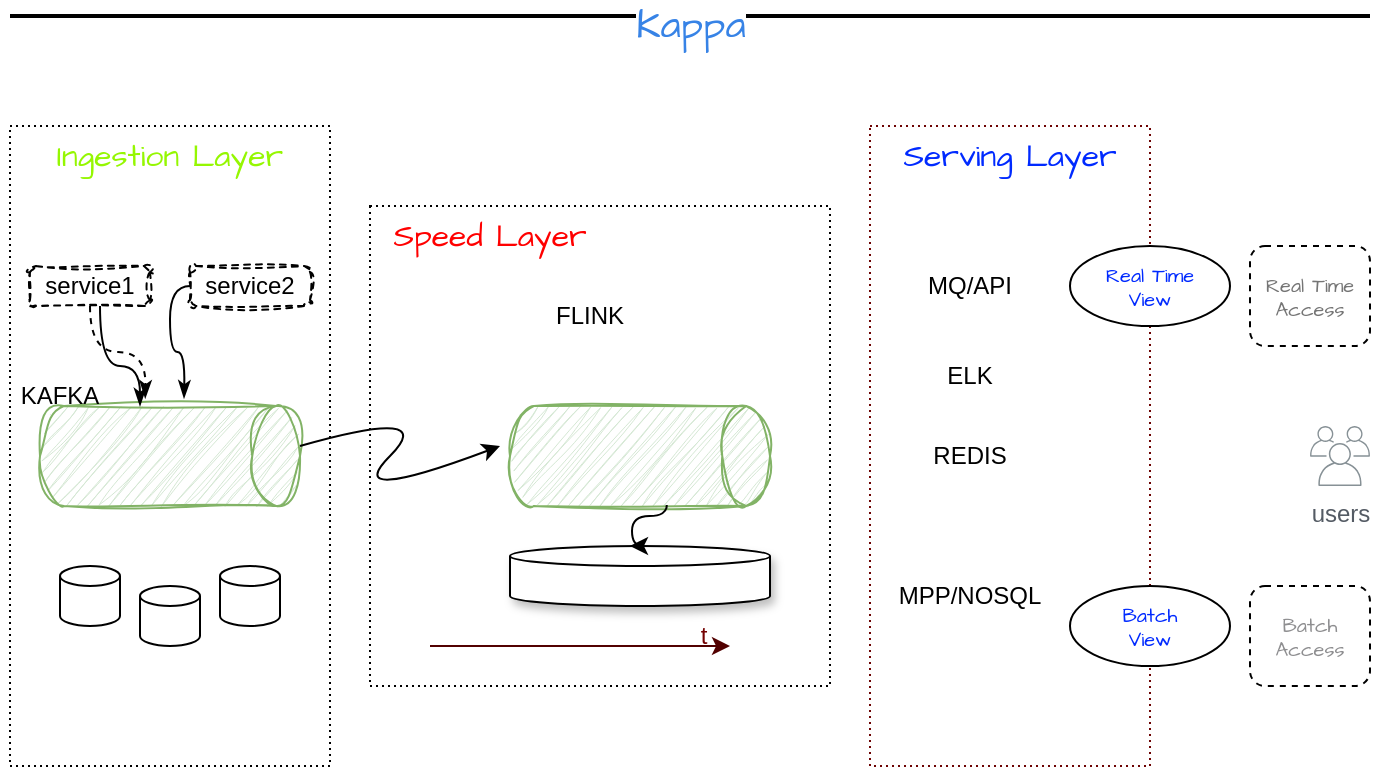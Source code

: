 <mxfile version="21.6.9" type="device" pages="2">
  <diagram name="第 1 页" id="d3vi1sWccdzA6fBNOHMS">
    <mxGraphModel dx="1571" dy="431" grid="1" gridSize="10" guides="1" tooltips="1" connect="1" arrows="1" fold="1" page="1" pageScale="1" pageWidth="827" pageHeight="1169" background="none" math="0" shadow="0">
      <root>
        <mxCell id="0" />
        <mxCell id="1" parent="0" />
        <mxCell id="i326ms37xsc7baXjEQZ6-3" value="&lt;font data-font-src=&quot;https://fonts.googleapis.com/css?family=Architects+Daughter&quot; face=&quot;Architects Daughter&quot;&gt;Kappa&lt;/font&gt;" style="line;strokeWidth=2;html=1;hachureGap=4;fontFamily=Comic Sans MS;fontSize=20;shadow=0;verticalAlign=middle;align=center;fontColor=#3783e6;" parent="1" vertex="1">
          <mxGeometry x="-760" y="100" width="680" height="10" as="geometry" />
        </mxCell>
        <mxCell id="i326ms37xsc7baXjEQZ6-13" value="" style="rounded=0;whiteSpace=wrap;html=1;strokeColor=default;dashed=1;dashPattern=1 2;" parent="1" vertex="1">
          <mxGeometry x="-760" y="160" width="160" height="320" as="geometry" />
        </mxCell>
        <mxCell id="i326ms37xsc7baXjEQZ6-14" value="" style="rounded=0;whiteSpace=wrap;html=1;strokeColor=default;dashed=1;dashPattern=1 2;" parent="1" vertex="1">
          <mxGeometry x="-580" y="200" width="230" height="240" as="geometry" />
        </mxCell>
        <mxCell id="i326ms37xsc7baXjEQZ6-15" value="" style="rounded=0;whiteSpace=wrap;html=1;strokeColor=#6d0303;dashed=1;dashPattern=1 2;" parent="1" vertex="1">
          <mxGeometry x="-330" y="160" width="140" height="320" as="geometry" />
        </mxCell>
        <mxCell id="i326ms37xsc7baXjEQZ6-16" value="Ingestion Layer" style="text;html=1;strokeColor=none;fillColor=none;align=center;verticalAlign=middle;whiteSpace=wrap;rounded=0;fontFamily=Architects Daughter;fontSource=https%3A%2F%2Ffonts.googleapis.com%2Fcss%3Ffamily%3DArchitects%2BDaughter;fontSize=16;fontColor=#95f702;" parent="1" vertex="1">
          <mxGeometry x="-760" y="160" width="160" height="30" as="geometry" />
        </mxCell>
        <mxCell id="i326ms37xsc7baXjEQZ6-17" value="Speed Layer" style="text;html=1;strokeColor=none;fillColor=none;align=center;verticalAlign=middle;whiteSpace=wrap;rounded=0;fontFamily=Architects Daughter;fontSource=https%3A%2F%2Ffonts.googleapis.com%2Fcss%3Ffamily%3DArchitects%2BDaughter;fontSize=16;fontColor=#ff0000;" parent="1" vertex="1">
          <mxGeometry x="-570" y="200" width="100" height="30" as="geometry" />
        </mxCell>
        <mxCell id="i326ms37xsc7baXjEQZ6-18" value="Serving Layer" style="text;html=1;strokeColor=none;fillColor=none;align=center;verticalAlign=middle;whiteSpace=wrap;rounded=0;fontFamily=Architects Daughter;fontSource=https%3A%2F%2Ffonts.googleapis.com%2Fcss%3Ffamily%3DArchitects%2BDaughter;fontSize=16;fontColor=#002aff;" parent="1" vertex="1">
          <mxGeometry x="-320" y="160" width="120" height="30" as="geometry" />
        </mxCell>
        <mxCell id="i326ms37xsc7baXjEQZ6-21" value="service1" style="rounded=1;whiteSpace=wrap;html=1;sketch=1;curveFitting=1;jiggle=2;strokeColor=default;dashed=1;glass=0;" parent="1" vertex="1">
          <mxGeometry x="-750" y="230" width="60" height="20" as="geometry" />
        </mxCell>
        <mxCell id="i326ms37xsc7baXjEQZ6-22" value="service2" style="rounded=1;whiteSpace=wrap;html=1;sketch=1;curveFitting=1;jiggle=2;strokeColor=default;dashed=1;glass=0;" parent="1" vertex="1">
          <mxGeometry x="-670" y="230" width="60" height="20" as="geometry" />
        </mxCell>
        <mxCell id="i326ms37xsc7baXjEQZ6-29" value="" style="endArrow=classicThin;html=1;rounded=0;dashed=1;exitX=0.5;exitY=1;exitDx=0;exitDy=0;entryX=0.376;entryY=0.023;entryDx=0;entryDy=0;entryPerimeter=0;endFill=1;edgeStyle=orthogonalEdgeStyle;curved=1;" parent="1" source="i326ms37xsc7baXjEQZ6-21" edge="1">
          <mxGeometry width="50" height="50" relative="1" as="geometry">
            <mxPoint x="-720" y="310" as="sourcePoint" />
            <mxPoint x="-692.4" y="296.15" as="targetPoint" />
          </mxGeometry>
        </mxCell>
        <mxCell id="i326ms37xsc7baXjEQZ6-30" value="" style="endArrow=classicThin;html=1;rounded=0;endFill=1;edgeStyle=orthogonalEdgeStyle;elbow=vertical;curved=1;" parent="1" source="i326ms37xsc7baXjEQZ6-22" edge="1">
          <mxGeometry width="50" height="50" relative="1" as="geometry">
            <mxPoint x="-710" y="260" as="sourcePoint" />
            <mxPoint x="-673" y="296.15" as="targetPoint" />
          </mxGeometry>
        </mxCell>
        <mxCell id="i326ms37xsc7baXjEQZ6-34" value="" style="strokeWidth=1;html=1;shape=mxgraph.flowchart.database;whiteSpace=wrap;" parent="1" vertex="1">
          <mxGeometry x="-735" y="380" width="30" height="30" as="geometry" />
        </mxCell>
        <mxCell id="i326ms37xsc7baXjEQZ6-43" value="" style="strokeWidth=1;html=1;shape=mxgraph.flowchart.direct_data;whiteSpace=wrap;fillColor=#d5e8d4;strokeColor=#82b366;fillStyle=hatch;sketch=1;curveFitting=1;jiggle=2;" parent="1" vertex="1">
          <mxGeometry x="-745" y="300" width="130" height="50" as="geometry" />
        </mxCell>
        <mxCell id="i326ms37xsc7baXjEQZ6-47" value="" style="strokeWidth=1;html=1;shape=mxgraph.flowchart.direct_data;whiteSpace=wrap;fillColor=#d5e8d4;strokeColor=#82b366;fillStyle=hatch;sketch=1;curveFitting=1;jiggle=2;" parent="1" vertex="1">
          <mxGeometry x="-510" y="300" width="130" height="50" as="geometry" />
        </mxCell>
        <mxCell id="i326ms37xsc7baXjEQZ6-48" value="" style="strokeWidth=1;html=1;shape=mxgraph.flowchart.database;whiteSpace=wrap;" parent="1" vertex="1">
          <mxGeometry x="-695" y="390" width="30" height="30" as="geometry" />
        </mxCell>
        <mxCell id="i326ms37xsc7baXjEQZ6-49" value="" style="strokeWidth=1;html=1;shape=mxgraph.flowchart.database;whiteSpace=wrap;" parent="1" vertex="1">
          <mxGeometry x="-655" y="380" width="30" height="30" as="geometry" />
        </mxCell>
        <mxCell id="i326ms37xsc7baXjEQZ6-66" value="" style="curved=1;endArrow=classic;html=1;rounded=0;" parent="1" edge="1">
          <mxGeometry width="50" height="50" relative="1" as="geometry">
            <mxPoint x="-615" y="320" as="sourcePoint" />
            <mxPoint x="-515" y="320" as="targetPoint" />
            <Array as="points">
              <mxPoint x="-545" y="300" />
              <mxPoint x="-595" y="350" />
            </Array>
          </mxGeometry>
        </mxCell>
        <mxCell id="i326ms37xsc7baXjEQZ6-67" value="" style="strokeWidth=1;html=1;shape=mxgraph.flowchart.database;whiteSpace=wrap;shadow=1;" parent="1" vertex="1">
          <mxGeometry x="-510" y="370" width="130" height="30" as="geometry" />
        </mxCell>
        <mxCell id="i326ms37xsc7baXjEQZ6-72" value="" style="endArrow=classic;html=1;rounded=0;edgeStyle=orthogonalEdgeStyle;curved=1;exitX=0.603;exitY=0.99;exitDx=0;exitDy=0;exitPerimeter=0;" parent="1" source="i326ms37xsc7baXjEQZ6-47" edge="1">
          <mxGeometry width="50" height="50" relative="1" as="geometry">
            <mxPoint x="-480" y="360" as="sourcePoint" />
            <mxPoint x="-450" y="370" as="targetPoint" />
            <Array as="points">
              <mxPoint x="-432" y="355" />
              <mxPoint x="-449" y="355" />
              <mxPoint x="-449" y="370" />
            </Array>
          </mxGeometry>
        </mxCell>
        <mxCell id="i326ms37xsc7baXjEQZ6-74" value="" style="endArrow=classic;html=1;rounded=1;strokeColor=#520000;" parent="1" edge="1">
          <mxGeometry width="50" height="50" relative="1" as="geometry">
            <mxPoint x="-550" y="420" as="sourcePoint" />
            <mxPoint x="-400" y="420" as="targetPoint" />
          </mxGeometry>
        </mxCell>
        <mxCell id="i326ms37xsc7baXjEQZ6-75" value="t" style="text;html=1;strokeColor=none;fillColor=none;align=center;verticalAlign=middle;whiteSpace=wrap;rounded=0;fontColor=#740202;" parent="1" vertex="1">
          <mxGeometry x="-423" y="410" width="20" height="10" as="geometry" />
        </mxCell>
        <mxCell id="i326ms37xsc7baXjEQZ6-76" value="FLINK" style="text;html=1;strokeColor=none;fillColor=none;align=center;verticalAlign=middle;whiteSpace=wrap;rounded=0;" parent="1" vertex="1">
          <mxGeometry x="-500" y="240" width="60" height="30" as="geometry" />
        </mxCell>
        <mxCell id="i326ms37xsc7baXjEQZ6-78" value="KAFKA" style="text;html=1;strokeColor=none;fillColor=none;align=center;verticalAlign=middle;whiteSpace=wrap;rounded=0;" parent="1" vertex="1">
          <mxGeometry x="-765" y="280" width="60" height="30" as="geometry" />
        </mxCell>
        <mxCell id="i326ms37xsc7baXjEQZ6-79" value="MQ/API" style="text;html=1;strokeColor=none;fillColor=none;align=center;verticalAlign=middle;whiteSpace=wrap;rounded=0;" parent="1" vertex="1">
          <mxGeometry x="-310" y="225" width="60" height="30" as="geometry" />
        </mxCell>
        <mxCell id="i326ms37xsc7baXjEQZ6-80" value="ELK" style="text;html=1;strokeColor=none;fillColor=none;align=center;verticalAlign=middle;whiteSpace=wrap;rounded=0;" parent="1" vertex="1">
          <mxGeometry x="-310" y="270" width="60" height="30" as="geometry" />
        </mxCell>
        <mxCell id="i326ms37xsc7baXjEQZ6-81" value="REDIS" style="text;html=1;strokeColor=none;fillColor=none;align=center;verticalAlign=middle;whiteSpace=wrap;rounded=0;" parent="1" vertex="1">
          <mxGeometry x="-310" y="310" width="60" height="30" as="geometry" />
        </mxCell>
        <mxCell id="i326ms37xsc7baXjEQZ6-64" value="" style="endArrow=classicThin;html=1;rounded=0;endFill=1;edgeStyle=orthogonalEdgeStyle;elbow=vertical;curved=1;" parent="1" edge="1">
          <mxGeometry width="50" height="50" relative="1" as="geometry">
            <mxPoint x="-715.0" y="250" as="sourcePoint" />
            <mxPoint x="-695.0" y="300" as="targetPoint" />
            <Array as="points">
              <mxPoint x="-715.0" y="280.0" />
            </Array>
          </mxGeometry>
        </mxCell>
        <mxCell id="i326ms37xsc7baXjEQZ6-85" value="" style="group" parent="1" vertex="1" connectable="0">
          <mxGeometry x="-240" y="220" width="100" height="40" as="geometry" />
        </mxCell>
        <mxCell id="i326ms37xsc7baXjEQZ6-82" value="" style="ellipse;whiteSpace=wrap;html=1;" parent="i326ms37xsc7baXjEQZ6-85" vertex="1">
          <mxGeometry x="10" width="80" height="40" as="geometry" />
        </mxCell>
        <mxCell id="i326ms37xsc7baXjEQZ6-84" value="Real Time&lt;br style=&quot;font-size: 10px;&quot;&gt;View" style="text;html=1;strokeColor=none;fillColor=none;align=center;verticalAlign=middle;whiteSpace=wrap;rounded=0;fontFamily=Architects Daughter;fontSource=https%3A%2F%2Ffonts.googleapis.com%2Fcss%3Ffamily%3DArchitects%2BDaughter;fontSize=10;fontColor=#002aff;" parent="i326ms37xsc7baXjEQZ6-85" vertex="1">
          <mxGeometry y="5" width="100" height="30" as="geometry" />
        </mxCell>
        <mxCell id="i326ms37xsc7baXjEQZ6-86" value="" style="group" parent="1" vertex="1" connectable="0">
          <mxGeometry x="-240" y="390" width="100" height="40" as="geometry" />
        </mxCell>
        <mxCell id="i326ms37xsc7baXjEQZ6-87" value="" style="ellipse;whiteSpace=wrap;html=1;" parent="i326ms37xsc7baXjEQZ6-86" vertex="1">
          <mxGeometry x="10" width="80" height="40" as="geometry" />
        </mxCell>
        <mxCell id="i326ms37xsc7baXjEQZ6-88" value="Batch&lt;br style=&quot;font-size: 10px;&quot;&gt;View" style="text;html=1;strokeColor=none;fillColor=none;align=center;verticalAlign=middle;whiteSpace=wrap;rounded=0;fontFamily=Architects Daughter;fontSource=https%3A%2F%2Ffonts.googleapis.com%2Fcss%3Ffamily%3DArchitects%2BDaughter;fontSize=10;fontColor=#002aff;" parent="i326ms37xsc7baXjEQZ6-86" vertex="1">
          <mxGeometry y="5" width="100" height="30" as="geometry" />
        </mxCell>
        <mxCell id="i326ms37xsc7baXjEQZ6-92" value="" style="group" parent="1" vertex="1" connectable="0">
          <mxGeometry x="-140" y="390" width="60" height="50" as="geometry" />
        </mxCell>
        <mxCell id="kv2BuFgPz3xZ0--leqhU-4" value="" style="group" vertex="1" connectable="0" parent="i326ms37xsc7baXjEQZ6-92">
          <mxGeometry width="60" height="50" as="geometry" />
        </mxCell>
        <mxCell id="i326ms37xsc7baXjEQZ6-89" value="" style="rounded=1;whiteSpace=wrap;html=1;dashed=1;" parent="kv2BuFgPz3xZ0--leqhU-4" vertex="1">
          <mxGeometry width="60" height="50" as="geometry" />
        </mxCell>
        <mxCell id="i326ms37xsc7baXjEQZ6-91" value="Batch&lt;br style=&quot;font-size: 10px;&quot;&gt;Access" style="text;html=1;strokeColor=none;fillColor=none;align=center;verticalAlign=middle;whiteSpace=wrap;rounded=0;fontFamily=Architects Daughter;fontSource=https%3A%2F%2Ffonts.googleapis.com%2Fcss%3Ffamily%3DArchitects%2BDaughter;fontSize=10;fontColor=#8e8e90;" parent="kv2BuFgPz3xZ0--leqhU-4" vertex="1">
          <mxGeometry y="10" width="60" height="30" as="geometry" />
        </mxCell>
        <mxCell id="i326ms37xsc7baXjEQZ6-93" value="" style="group" parent="1" vertex="1" connectable="0">
          <mxGeometry x="-140" y="220" width="60" height="50" as="geometry" />
        </mxCell>
        <mxCell id="i326ms37xsc7baXjEQZ6-94" value="" style="rounded=1;whiteSpace=wrap;html=1;dashed=1;" parent="i326ms37xsc7baXjEQZ6-93" vertex="1">
          <mxGeometry width="60" height="50" as="geometry" />
        </mxCell>
        <mxCell id="i326ms37xsc7baXjEQZ6-95" value="Real Time&lt;br style=&quot;font-size: 10px;&quot;&gt;Access" style="text;html=1;strokeColor=none;fillColor=none;align=center;verticalAlign=middle;whiteSpace=wrap;rounded=0;fontFamily=Architects Daughter;fontSource=https%3A%2F%2Ffonts.googleapis.com%2Fcss%3Ffamily%3DArchitects%2BDaughter;fontSize=10;fontColor=#757575;" parent="i326ms37xsc7baXjEQZ6-93" vertex="1">
          <mxGeometry y="10" width="60" height="30" as="geometry" />
        </mxCell>
        <mxCell id="kv2BuFgPz3xZ0--leqhU-1" value="users" style="sketch=0;outlineConnect=0;gradientColor=none;fontColor=#545B64;strokeColor=none;fillColor=#879196;dashed=0;verticalLabelPosition=bottom;verticalAlign=top;align=center;html=1;fontSize=12;fontStyle=0;aspect=fixed;shape=mxgraph.aws4.illustration_users;pointerEvents=1" vertex="1" parent="1">
          <mxGeometry x="-110" y="310" width="30" height="30" as="geometry" />
        </mxCell>
        <mxCell id="kv2BuFgPz3xZ0--leqhU-6" value="MPP/NOSQL" style="text;html=1;strokeColor=none;fillColor=none;align=center;verticalAlign=middle;whiteSpace=wrap;rounded=0;" vertex="1" parent="1">
          <mxGeometry x="-310" y="380" width="60" height="30" as="geometry" />
        </mxCell>
      </root>
    </mxGraphModel>
  </diagram>
  <diagram id="w4jM6P_mXXEUZm0jU_z9" name="第 2 页">
    <mxGraphModel dx="1562" dy="905" grid="1" gridSize="10" guides="1" tooltips="1" connect="1" arrows="1" fold="1" page="1" pageScale="1" pageWidth="827" pageHeight="1169" math="0" shadow="0">
      <root>
        <mxCell id="0" />
        <mxCell id="1" parent="0" />
      </root>
    </mxGraphModel>
  </diagram>
</mxfile>
